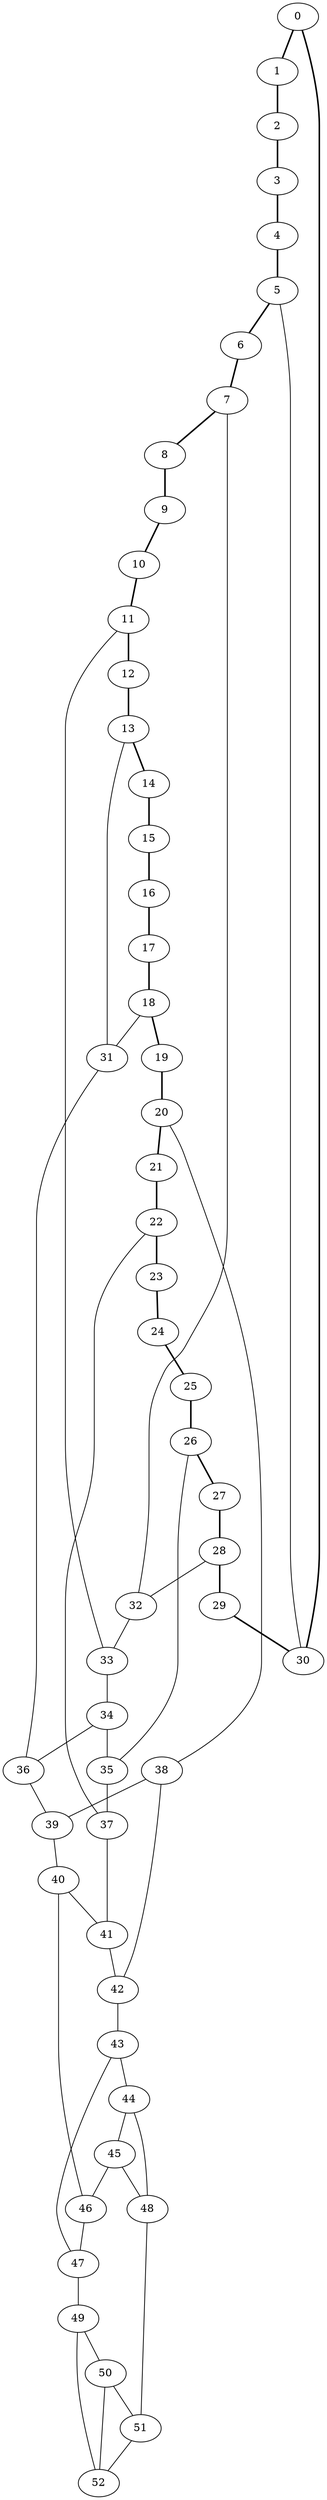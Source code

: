 //Inside of this graph isn't 3-connected
graph G {
0 [ pos = " 8.50,0.00!" ];
0 -- 1[style=bold];
0 -- 30[style=bold];
1 [ pos = " 8.33,1.71!" ];
1 -- 2[style=bold];
2 [ pos = " 7.81,3.35!" ];
2 -- 3[style=bold];
3 [ pos = " 6.98,4.86!" ];
3 -- 4[style=bold];
4 [ pos = " 5.86,6.16!" ];
4 -- 5[style=bold];
5 [ pos = " 4.50,7.21!" ];
5 -- 6[style=bold];
5 -- 30;
6 [ pos = " 2.95,7.97!" ];
6 -- 7[style=bold];
7 [ pos = " 1.29,8.40!" ];
7 -- 8[style=bold];
7 -- 32;
8 [ pos = " -0.43,8.49!" ];
8 -- 9[style=bold];
9 [ pos = " -2.13,8.23!" ];
9 -- 10[style=bold];
10 [ pos = " -3.74,7.63!" ];
10 -- 11[style=bold];
11 [ pos = " -5.20,6.72!" ];
11 -- 12[style=bold];
11 -- 33;
12 [ pos = " -6.45,5.54!" ];
12 -- 13[style=bold];
13 [ pos = " -7.43,4.13!" ];
13 -- 14[style=bold];
13 -- 31;
14 [ pos = " -8.11,2.54!" ];
14 -- 15[style=bold];
15 [ pos = " -8.46,0.86!" ];
15 -- 16[style=bold];
16 [ pos = " -8.46,-0.86!" ];
16 -- 17[style=bold];
17 [ pos = " -8.11,-2.54!" ];
17 -- 18[style=bold];
18 [ pos = " -7.43,-4.13!" ];
18 -- 19[style=bold];
18 -- 31;
19 [ pos = " -6.45,-5.54!" ];
19 -- 20[style=bold];
20 [ pos = " -5.20,-6.72!" ];
20 -- 21[style=bold];
20 -- 38;
21 [ pos = " -3.74,-7.63!" ];
21 -- 22[style=bold];
22 [ pos = " -2.13,-8.23!" ];
22 -- 23[style=bold];
22 -- 37;
23 [ pos = " -0.43,-8.49!" ];
23 -- 24[style=bold];
24 [ pos = " 1.29,-8.40!" ];
24 -- 25[style=bold];
25 [ pos = " 2.95,-7.97!" ];
25 -- 26[style=bold];
26 [ pos = " 4.50,-7.21!" ];
26 -- 27[style=bold];
26 -- 35;
27 [ pos = " 5.86,-6.16!" ];
27 -- 28[style=bold];
28 [ pos = " 6.98,-4.86!" ];
28 -- 29[style=bold];
28 -- 32;
29 [ pos = " 7.81,-3.35!" ];
29 -- 30[style=bold];
30 [ pos = " 8.33,-1.71!" ];
31 -- 36;
32 -- 33;
33 -- 34;
34 -- 35;
34 -- 36;
35 -- 37;
36 -- 39;
37 -- 41;
38 -- 39;
38 -- 42;
39 -- 40;
40 -- 41;
40 -- 46;
41 -- 42;
42 -- 43;
43 -- 44;
43 -- 47;
44 -- 45;
44 -- 48;
45 -- 46;
45 -- 48;
46 -- 47;
47 -- 49;
48 -- 51;
49 -- 50;
49 -- 52;
50 -- 51;
50 -- 52;
51 -- 52;
}
